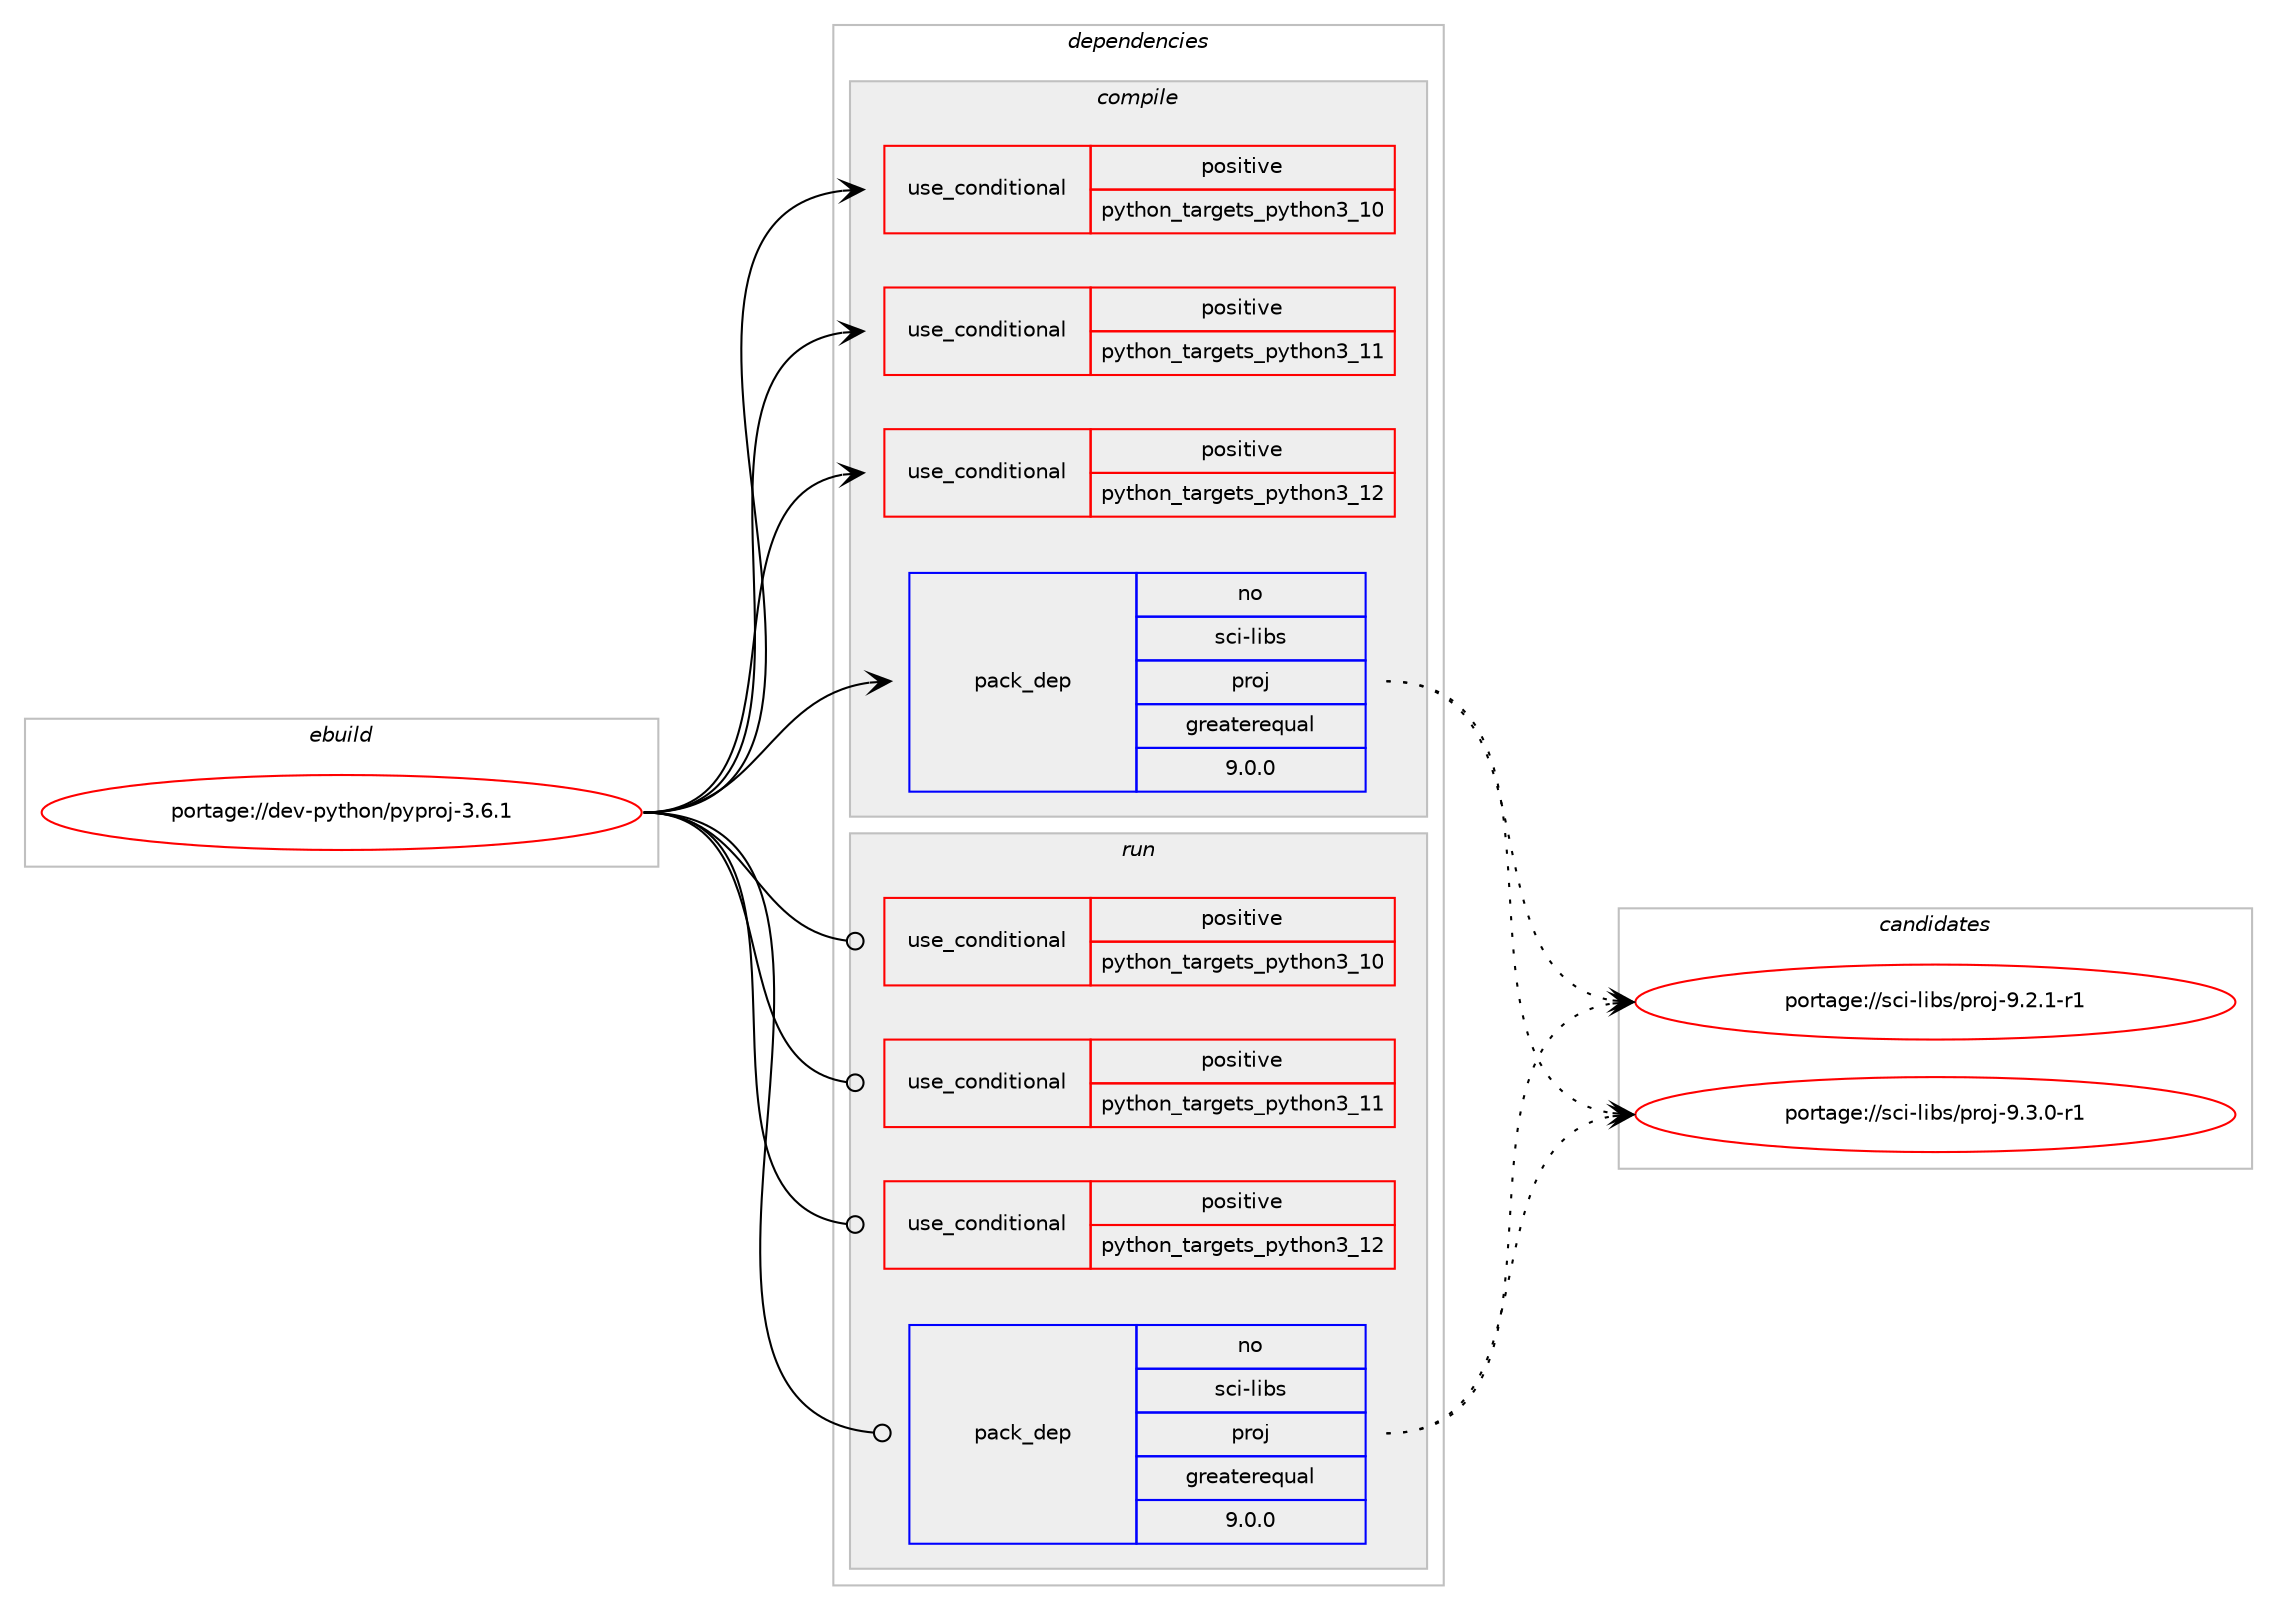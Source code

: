 digraph prolog {

# *************
# Graph options
# *************

newrank=true;
concentrate=true;
compound=true;
graph [rankdir=LR,fontname=Helvetica,fontsize=10,ranksep=1.5];#, ranksep=2.5, nodesep=0.2];
edge  [arrowhead=vee];
node  [fontname=Helvetica,fontsize=10];

# **********
# The ebuild
# **********

subgraph cluster_leftcol {
color=gray;
rank=same;
label=<<i>ebuild</i>>;
id [label="portage://dev-python/pyproj-3.6.1", color=red, width=4, href="../dev-python/pyproj-3.6.1.svg"];
}

# ****************
# The dependencies
# ****************

subgraph cluster_midcol {
color=gray;
label=<<i>dependencies</i>>;
subgraph cluster_compile {
fillcolor="#eeeeee";
style=filled;
label=<<i>compile</i>>;
subgraph cond36187 {
dependency79076 [label=<<TABLE BORDER="0" CELLBORDER="1" CELLSPACING="0" CELLPADDING="4"><TR><TD ROWSPAN="3" CELLPADDING="10">use_conditional</TD></TR><TR><TD>positive</TD></TR><TR><TD>python_targets_python3_10</TD></TR></TABLE>>, shape=none, color=red];
# *** BEGIN UNKNOWN DEPENDENCY TYPE (TODO) ***
# dependency79076 -> package_dependency(portage://dev-python/pyproj-3.6.1,install,no,dev-lang,python,none,[,,],[slot(3.10)],[])
# *** END UNKNOWN DEPENDENCY TYPE (TODO) ***

}
id:e -> dependency79076:w [weight=20,style="solid",arrowhead="vee"];
subgraph cond36188 {
dependency79077 [label=<<TABLE BORDER="0" CELLBORDER="1" CELLSPACING="0" CELLPADDING="4"><TR><TD ROWSPAN="3" CELLPADDING="10">use_conditional</TD></TR><TR><TD>positive</TD></TR><TR><TD>python_targets_python3_11</TD></TR></TABLE>>, shape=none, color=red];
# *** BEGIN UNKNOWN DEPENDENCY TYPE (TODO) ***
# dependency79077 -> package_dependency(portage://dev-python/pyproj-3.6.1,install,no,dev-lang,python,none,[,,],[slot(3.11)],[])
# *** END UNKNOWN DEPENDENCY TYPE (TODO) ***

}
id:e -> dependency79077:w [weight=20,style="solid",arrowhead="vee"];
subgraph cond36189 {
dependency79078 [label=<<TABLE BORDER="0" CELLBORDER="1" CELLSPACING="0" CELLPADDING="4"><TR><TD ROWSPAN="3" CELLPADDING="10">use_conditional</TD></TR><TR><TD>positive</TD></TR><TR><TD>python_targets_python3_12</TD></TR></TABLE>>, shape=none, color=red];
# *** BEGIN UNKNOWN DEPENDENCY TYPE (TODO) ***
# dependency79078 -> package_dependency(portage://dev-python/pyproj-3.6.1,install,no,dev-lang,python,none,[,,],[slot(3.12)],[])
# *** END UNKNOWN DEPENDENCY TYPE (TODO) ***

}
id:e -> dependency79078:w [weight=20,style="solid",arrowhead="vee"];
subgraph pack41667 {
dependency79079 [label=<<TABLE BORDER="0" CELLBORDER="1" CELLSPACING="0" CELLPADDING="4" WIDTH="220"><TR><TD ROWSPAN="6" CELLPADDING="30">pack_dep</TD></TR><TR><TD WIDTH="110">no</TD></TR><TR><TD>sci-libs</TD></TR><TR><TD>proj</TD></TR><TR><TD>greaterequal</TD></TR><TR><TD>9.0.0</TD></TR></TABLE>>, shape=none, color=blue];
}
id:e -> dependency79079:w [weight=20,style="solid",arrowhead="vee"];
}
subgraph cluster_compileandrun {
fillcolor="#eeeeee";
style=filled;
label=<<i>compile and run</i>>;
}
subgraph cluster_run {
fillcolor="#eeeeee";
style=filled;
label=<<i>run</i>>;
subgraph cond36190 {
dependency79080 [label=<<TABLE BORDER="0" CELLBORDER="1" CELLSPACING="0" CELLPADDING="4"><TR><TD ROWSPAN="3" CELLPADDING="10">use_conditional</TD></TR><TR><TD>positive</TD></TR><TR><TD>python_targets_python3_10</TD></TR></TABLE>>, shape=none, color=red];
# *** BEGIN UNKNOWN DEPENDENCY TYPE (TODO) ***
# dependency79080 -> package_dependency(portage://dev-python/pyproj-3.6.1,run,no,dev-lang,python,none,[,,],[slot(3.10)],[])
# *** END UNKNOWN DEPENDENCY TYPE (TODO) ***

}
id:e -> dependency79080:w [weight=20,style="solid",arrowhead="odot"];
subgraph cond36191 {
dependency79081 [label=<<TABLE BORDER="0" CELLBORDER="1" CELLSPACING="0" CELLPADDING="4"><TR><TD ROWSPAN="3" CELLPADDING="10">use_conditional</TD></TR><TR><TD>positive</TD></TR><TR><TD>python_targets_python3_11</TD></TR></TABLE>>, shape=none, color=red];
# *** BEGIN UNKNOWN DEPENDENCY TYPE (TODO) ***
# dependency79081 -> package_dependency(portage://dev-python/pyproj-3.6.1,run,no,dev-lang,python,none,[,,],[slot(3.11)],[])
# *** END UNKNOWN DEPENDENCY TYPE (TODO) ***

}
id:e -> dependency79081:w [weight=20,style="solid",arrowhead="odot"];
subgraph cond36192 {
dependency79082 [label=<<TABLE BORDER="0" CELLBORDER="1" CELLSPACING="0" CELLPADDING="4"><TR><TD ROWSPAN="3" CELLPADDING="10">use_conditional</TD></TR><TR><TD>positive</TD></TR><TR><TD>python_targets_python3_12</TD></TR></TABLE>>, shape=none, color=red];
# *** BEGIN UNKNOWN DEPENDENCY TYPE (TODO) ***
# dependency79082 -> package_dependency(portage://dev-python/pyproj-3.6.1,run,no,dev-lang,python,none,[,,],[slot(3.12)],[])
# *** END UNKNOWN DEPENDENCY TYPE (TODO) ***

}
id:e -> dependency79082:w [weight=20,style="solid",arrowhead="odot"];
# *** BEGIN UNKNOWN DEPENDENCY TYPE (TODO) ***
# id -> package_dependency(portage://dev-python/pyproj-3.6.1,run,no,dev-python,certifi,none,[,,],[],[use(optenable(python_targets_python3_10),negative),use(optenable(python_targets_python3_11),negative),use(optenable(python_targets_python3_12),negative)])
# *** END UNKNOWN DEPENDENCY TYPE (TODO) ***

subgraph pack41668 {
dependency79083 [label=<<TABLE BORDER="0" CELLBORDER="1" CELLSPACING="0" CELLPADDING="4" WIDTH="220"><TR><TD ROWSPAN="6" CELLPADDING="30">pack_dep</TD></TR><TR><TD WIDTH="110">no</TD></TR><TR><TD>sci-libs</TD></TR><TR><TD>proj</TD></TR><TR><TD>greaterequal</TD></TR><TR><TD>9.0.0</TD></TR></TABLE>>, shape=none, color=blue];
}
id:e -> dependency79083:w [weight=20,style="solid",arrowhead="odot"];
}
}

# **************
# The candidates
# **************

subgraph cluster_choices {
rank=same;
color=gray;
label=<<i>candidates</i>>;

subgraph choice41667 {
color=black;
nodesep=1;
choice115991054510810598115471121141111064557465046494511449 [label="portage://sci-libs/proj-9.2.1-r1", color=red, width=4,href="../sci-libs/proj-9.2.1-r1.svg"];
choice115991054510810598115471121141111064557465146484511449 [label="portage://sci-libs/proj-9.3.0-r1", color=red, width=4,href="../sci-libs/proj-9.3.0-r1.svg"];
dependency79079:e -> choice115991054510810598115471121141111064557465046494511449:w [style=dotted,weight="100"];
dependency79079:e -> choice115991054510810598115471121141111064557465146484511449:w [style=dotted,weight="100"];
}
subgraph choice41668 {
color=black;
nodesep=1;
choice115991054510810598115471121141111064557465046494511449 [label="portage://sci-libs/proj-9.2.1-r1", color=red, width=4,href="../sci-libs/proj-9.2.1-r1.svg"];
choice115991054510810598115471121141111064557465146484511449 [label="portage://sci-libs/proj-9.3.0-r1", color=red, width=4,href="../sci-libs/proj-9.3.0-r1.svg"];
dependency79083:e -> choice115991054510810598115471121141111064557465046494511449:w [style=dotted,weight="100"];
dependency79083:e -> choice115991054510810598115471121141111064557465146484511449:w [style=dotted,weight="100"];
}
}

}

